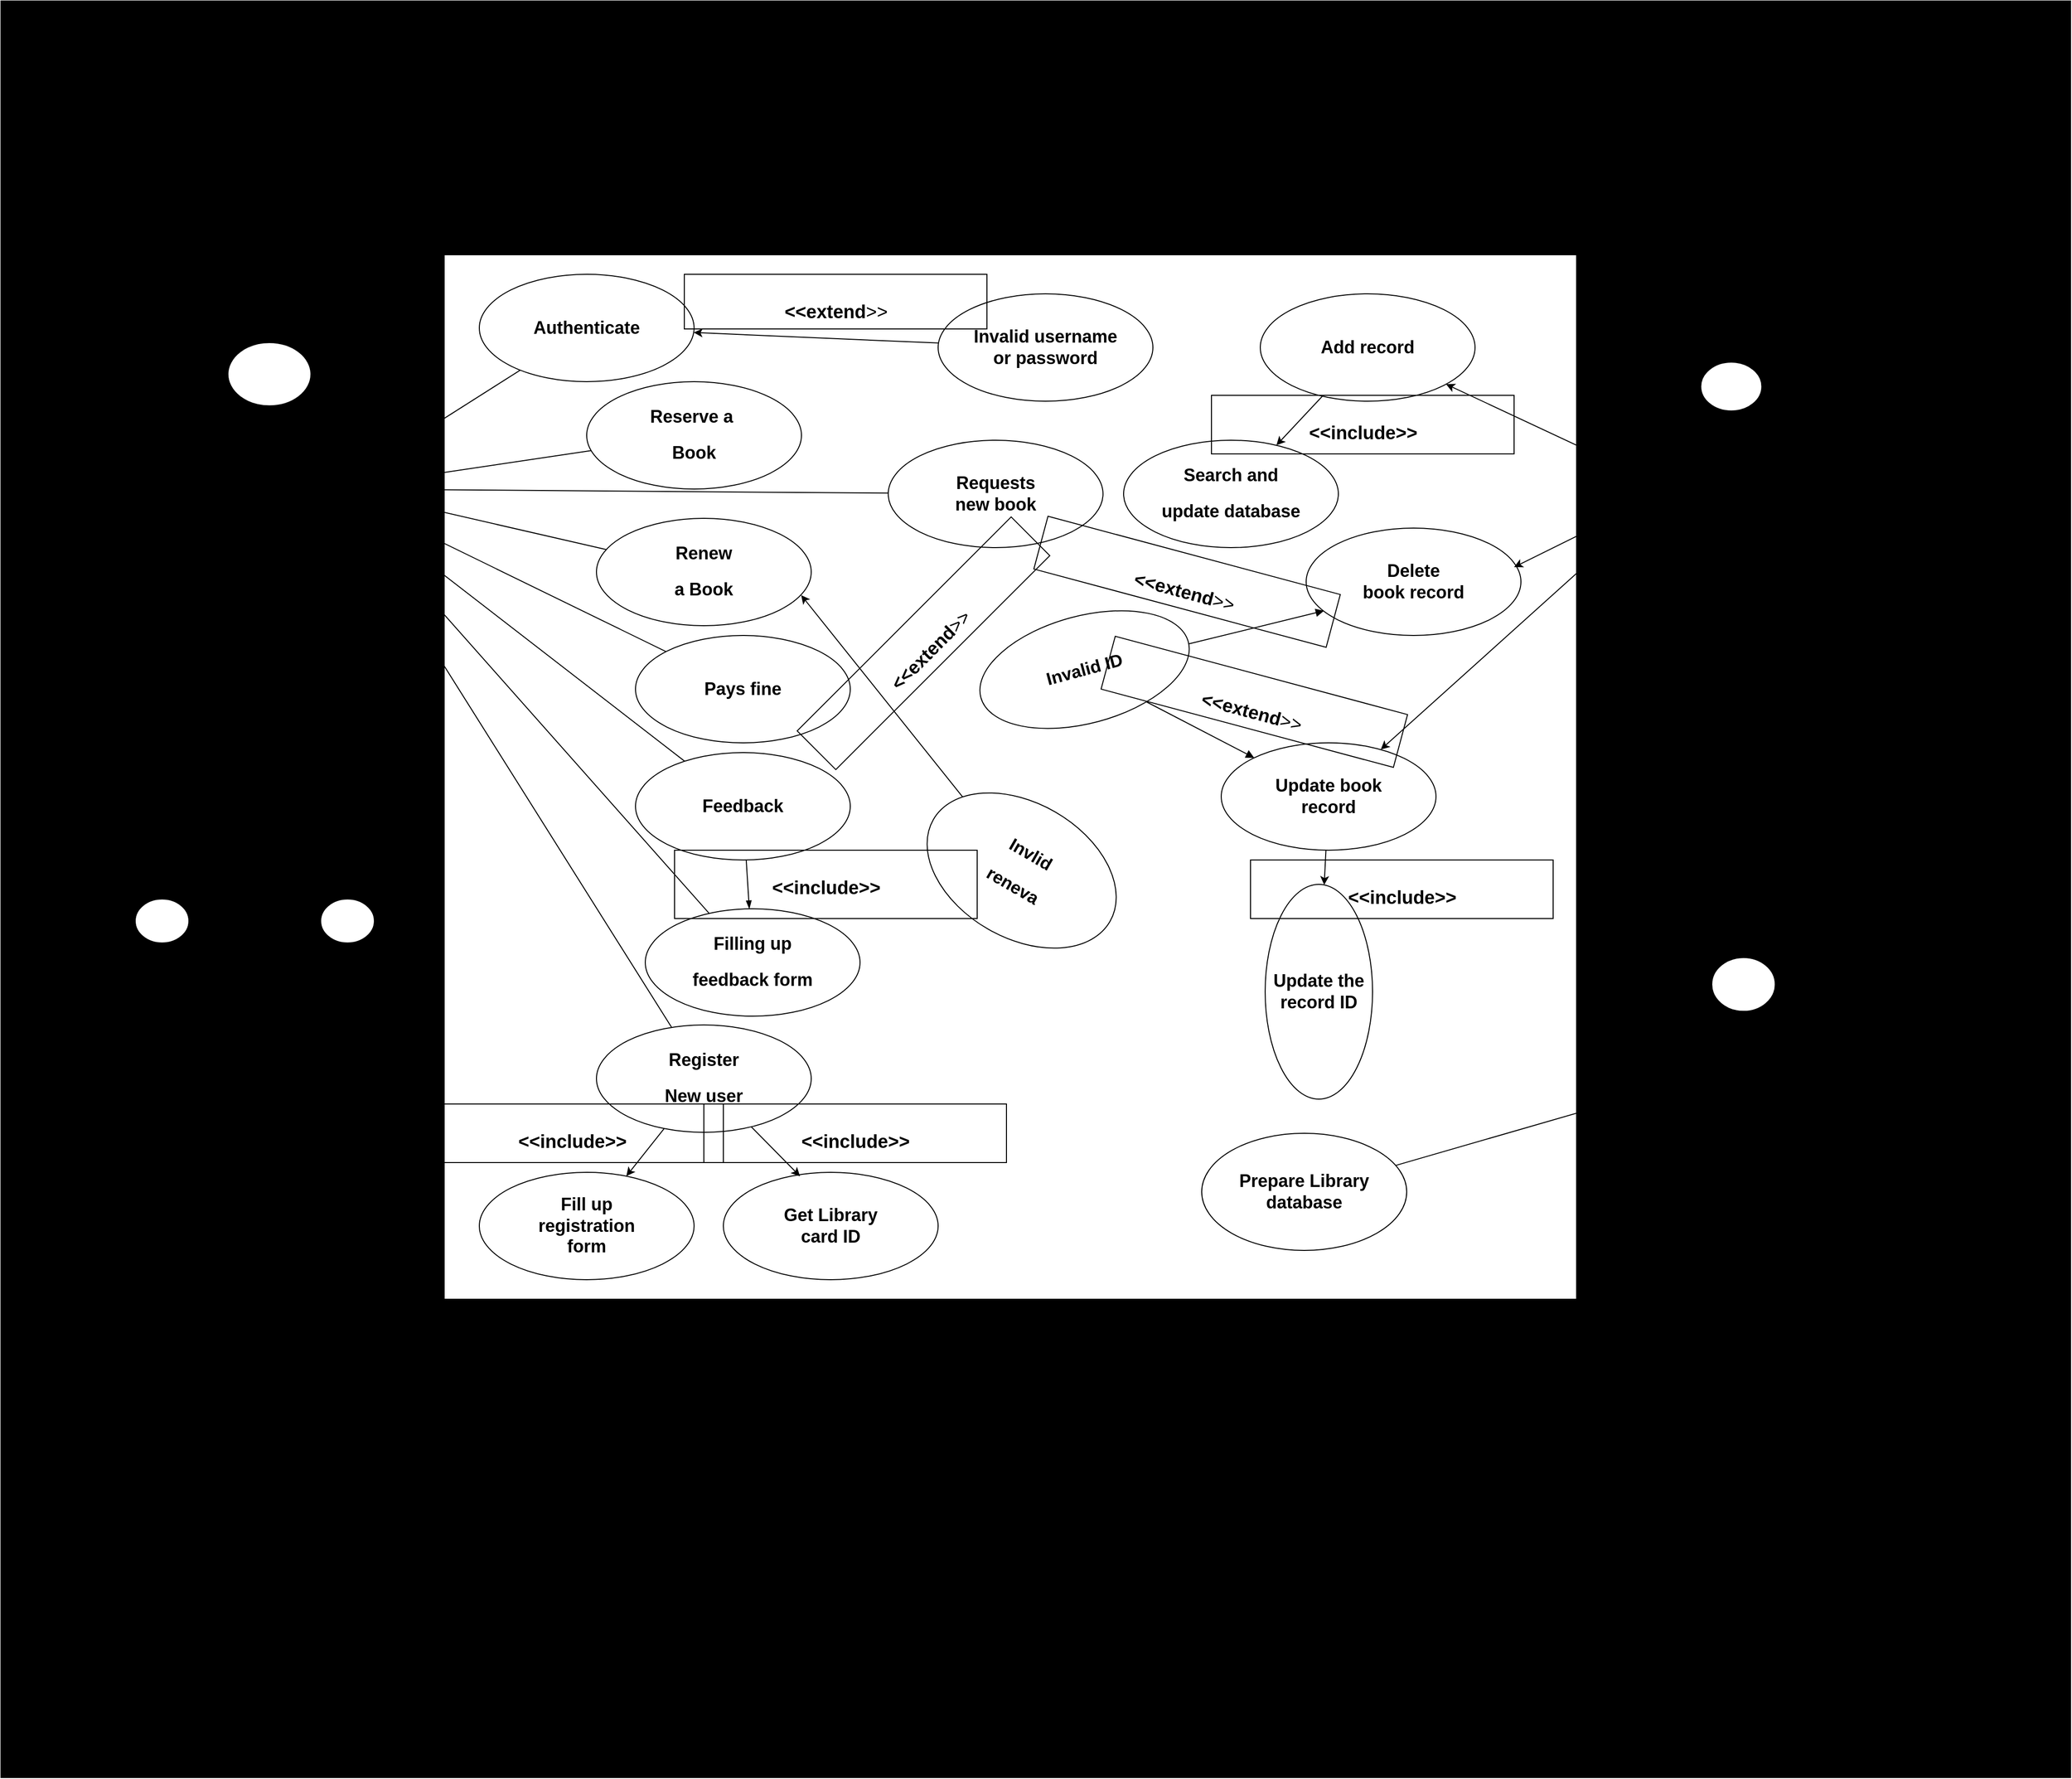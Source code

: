 <mxfile version="26.2.9">
  <diagram name="Page-1" id="pGc_o5oU0INXMLFuIHO4">
    <mxGraphModel dx="3827" dy="1284" grid="1" gridSize="10" guides="1" tooltips="1" connect="1" arrows="1" fold="1" page="1" pageScale="1" pageWidth="827" pageHeight="1169" background="light-dark(#FFFFFF,#FFFFFF)" math="0" shadow="0">
      <root>
        <mxCell id="0" />
        <mxCell id="1" parent="0" />
        <mxCell id="NUPrWJWybtKy8iaeJqH8-1" value="" style="fontStyle=0;labelPosition=right;verticalLabelPosition=middle;align=left;verticalAlign=middle;spacingLeft=2;html=1;points=[[0,0.5],[1,0.5]];fillColor=strokeColor;" vertex="1" parent="1">
          <mxGeometry x="-730" y="120" width="2120" height="1820" as="geometry" />
        </mxCell>
        <mxCell id="k-KtFEmayB6VyQOIX7gF-31" value="" style="html=1;dropTarget=0;whiteSpace=wrap;fillColor=light-dark(#FFFFFF,#FFFFFF);strokeColor=light-dark(#000000,#000000);fontColor=light-dark(#000000,#000000);" parent="1" vertex="1">
          <mxGeometry x="-276" y="380" width="1160" height="1070" as="geometry" />
        </mxCell>
        <mxCell id="k-KtFEmayB6VyQOIX7gF-91" style="rounded=0;orthogonalLoop=1;jettySize=auto;html=1;strokeColor=light-dark(#000000,#000000);fontColor=light-dark(#000000,#000000);" parent="1" target="k-KtFEmayB6VyQOIX7gF-50" edge="1">
          <mxGeometry relative="1" as="geometry">
            <mxPoint x="980" y="620" as="sourcePoint" />
          </mxGeometry>
        </mxCell>
        <mxCell id="k-KtFEmayB6VyQOIX7gF-92" style="rounded=0;orthogonalLoop=1;jettySize=auto;html=1;strokeColor=light-dark(#000000,#000000);fontColor=light-dark(#000000,#000000);" parent="1" target="k-KtFEmayB6VyQOIX7gF-53" edge="1">
          <mxGeometry relative="1" as="geometry">
            <mxPoint x="980" y="620" as="sourcePoint" />
          </mxGeometry>
        </mxCell>
        <mxCell id="k-KtFEmayB6VyQOIX7gF-20" value="&lt;h1&gt;Libraries&lt;/h1&gt;" style="shape=umlActor;verticalLabelPosition=bottom;verticalAlign=top;html=1;strokeColor=light-dark(#000000,#000000);fontColor=light-dark(#000000,#000000);" parent="1" vertex="1">
          <mxGeometry x="980" y="490" width="125" height="200" as="geometry" />
        </mxCell>
        <mxCell id="k-KtFEmayB6VyQOIX7gF-88" style="rounded=0;orthogonalLoop=1;jettySize=auto;html=1;endArrow=none;startFill=0;strokeColor=light-dark(#000000,#000000);fontColor=light-dark(#000000,#000000);" parent="1" source="k-KtFEmayB6VyQOIX7gF-21" target="k-KtFEmayB6VyQOIX7gF-48" edge="1">
          <mxGeometry relative="1" as="geometry" />
        </mxCell>
        <mxCell id="k-KtFEmayB6VyQOIX7gF-21" value="&lt;h1&gt;Library&lt;/h1&gt;&lt;h1&gt;Database&lt;/h1&gt;" style="shape=umlActor;verticalLabelPosition=bottom;verticalAlign=top;html=1;strokeColor=light-dark(#000000,#000000);fontColor=light-dark(#000000,#000000);" parent="1" vertex="1">
          <mxGeometry x="990" y="1100" width="130" height="220" as="geometry" />
        </mxCell>
        <mxCell id="k-KtFEmayB6VyQOIX7gF-86" style="rounded=0;orthogonalLoop=1;jettySize=auto;html=1;strokeColor=light-dark(#000000,#000000);fontColor=light-dark(#000000,#000000);" parent="1" source="k-KtFEmayB6VyQOIX7gF-34" edge="1">
          <mxGeometry relative="1" as="geometry">
            <mxPoint x="-390" y="620" as="targetPoint" />
          </mxGeometry>
        </mxCell>
        <mxCell id="k-KtFEmayB6VyQOIX7gF-34" value="&lt;h2&gt;Reserve a&amp;nbsp;&lt;/h2&gt;&lt;h2&gt;Book&lt;/h2&gt;" style="ellipse;whiteSpace=wrap;html=1;strokeColor=light-dark(#000000,#000000);fontColor=light-dark(#000000,#000000);fillColor=light-dark(#FFFFFF,#FFFFFF);" parent="1" vertex="1">
          <mxGeometry x="-130" y="510" width="220" height="110" as="geometry" />
        </mxCell>
        <mxCell id="k-KtFEmayB6VyQOIX7gF-78" style="rounded=0;orthogonalLoop=1;jettySize=auto;html=1;endArrow=none;startFill=0;strokeColor=light-dark(#000000,#000000);fontColor=light-dark(#000000,#000000);" parent="1" source="k-KtFEmayB6VyQOIX7gF-35" edge="1">
          <mxGeometry relative="1" as="geometry">
            <mxPoint x="-390" y="620" as="targetPoint" />
          </mxGeometry>
        </mxCell>
        <mxCell id="k-KtFEmayB6VyQOIX7gF-35" value="&lt;h2&gt;Authenticate&lt;/h2&gt;" style="ellipse;whiteSpace=wrap;html=1;strokeColor=light-dark(#000000,#000000);fontColor=light-dark(#000000,#000000);fillColor=light-dark(#FFFFFF,#FFFFFF);" parent="1" vertex="1">
          <mxGeometry x="-240" y="400" width="220" height="110" as="geometry" />
        </mxCell>
        <mxCell id="k-KtFEmayB6VyQOIX7gF-36" value="&lt;h2&gt;Renew&lt;/h2&gt;&lt;h2&gt;a Book&lt;/h2&gt;" style="ellipse;whiteSpace=wrap;html=1;strokeColor=light-dark(#000000,#000000);fontColor=light-dark(#000000,#000000);fillColor=light-dark(#FFFFFF,#FFFFFF);" parent="1" vertex="1">
          <mxGeometry x="-120" y="650" width="220" height="110" as="geometry" />
        </mxCell>
        <mxCell id="k-KtFEmayB6VyQOIX7gF-81" style="rounded=0;orthogonalLoop=1;jettySize=auto;html=1;endArrow=none;startFill=0;strokeColor=light-dark(#000000,#000000);fontColor=light-dark(#000000,#000000);" parent="1" source="k-KtFEmayB6VyQOIX7gF-37" edge="1">
          <mxGeometry relative="1" as="geometry">
            <mxPoint x="-390" y="620" as="targetPoint" />
          </mxGeometry>
        </mxCell>
        <mxCell id="k-KtFEmayB6VyQOIX7gF-37" value="&lt;h2&gt;Pays fine&lt;/h2&gt;" style="ellipse;whiteSpace=wrap;html=1;strokeColor=light-dark(#000000,#000000);fontColor=light-dark(#000000,#000000);fillColor=light-dark(#FFFFFF,#FFFFFF);" parent="1" vertex="1">
          <mxGeometry x="-80" y="770" width="220" height="110" as="geometry" />
        </mxCell>
        <mxCell id="k-KtFEmayB6VyQOIX7gF-83" style="rounded=0;orthogonalLoop=1;jettySize=auto;html=1;endArrow=none;startFill=0;strokeColor=light-dark(#000000,#000000);fontColor=light-dark(#000000,#000000);" parent="1" source="k-KtFEmayB6VyQOIX7gF-38" edge="1">
          <mxGeometry relative="1" as="geometry">
            <mxPoint x="-390" y="620" as="targetPoint" />
          </mxGeometry>
        </mxCell>
        <mxCell id="k-KtFEmayB6VyQOIX7gF-109" style="rounded=0;orthogonalLoop=1;jettySize=auto;html=1;endArrow=blockThin;endFill=1;strokeColor=light-dark(#000000,#000000);fontColor=light-dark(#000000,#000000);" parent="1" source="k-KtFEmayB6VyQOIX7gF-38" target="k-KtFEmayB6VyQOIX7gF-39" edge="1">
          <mxGeometry relative="1" as="geometry" />
        </mxCell>
        <mxCell id="k-KtFEmayB6VyQOIX7gF-38" value="&lt;h2&gt;Feedback&lt;/h2&gt;" style="ellipse;whiteSpace=wrap;html=1;strokeColor=light-dark(#000000,#000000);fontColor=light-dark(#000000,#000000);fillColor=light-dark(#FFFFFF,#FFFFFF);" parent="1" vertex="1">
          <mxGeometry x="-80" y="890" width="220" height="110" as="geometry" />
        </mxCell>
        <mxCell id="k-KtFEmayB6VyQOIX7gF-84" style="rounded=0;orthogonalLoop=1;jettySize=auto;html=1;endArrow=none;startFill=0;strokeColor=light-dark(#000000,#000000);fontColor=light-dark(#000000,#000000);" parent="1" source="k-KtFEmayB6VyQOIX7gF-39" edge="1">
          <mxGeometry relative="1" as="geometry">
            <mxPoint x="-390" y="620" as="targetPoint" />
          </mxGeometry>
        </mxCell>
        <mxCell id="k-KtFEmayB6VyQOIX7gF-39" value="&lt;h2&gt;Filling up&lt;/h2&gt;&lt;h2&gt;feedback form&lt;/h2&gt;" style="ellipse;whiteSpace=wrap;html=1;strokeColor=light-dark(#000000,#000000);fontColor=light-dark(#000000,#000000);fillColor=light-dark(#FFFFFF,#FFFFFF);" parent="1" vertex="1">
          <mxGeometry x="-70" y="1050" width="220" height="110" as="geometry" />
        </mxCell>
        <mxCell id="k-KtFEmayB6VyQOIX7gF-73" style="rounded=0;orthogonalLoop=1;jettySize=auto;html=1;strokeColor=light-dark(#000000,#000000);fontColor=light-dark(#000000,#000000);" parent="1" source="k-KtFEmayB6VyQOIX7gF-40" target="k-KtFEmayB6VyQOIX7gF-42" edge="1">
          <mxGeometry relative="1" as="geometry" />
        </mxCell>
        <mxCell id="k-KtFEmayB6VyQOIX7gF-85" style="rounded=0;orthogonalLoop=1;jettySize=auto;html=1;endArrow=none;startFill=0;strokeColor=light-dark(#000000,#000000);fontColor=light-dark(#000000,#000000);" parent="1" source="k-KtFEmayB6VyQOIX7gF-40" edge="1">
          <mxGeometry relative="1" as="geometry">
            <mxPoint x="-390" y="620" as="targetPoint" />
          </mxGeometry>
        </mxCell>
        <mxCell id="k-KtFEmayB6VyQOIX7gF-40" value="&lt;h2&gt;Register&lt;/h2&gt;&lt;h2&gt;New user&lt;/h2&gt;" style="ellipse;whiteSpace=wrap;html=1;strokeColor=light-dark(#000000,#000000);fontColor=light-dark(#000000,#000000);fillColor=light-dark(#FFFFFF,#FFFFFF);" parent="1" vertex="1">
          <mxGeometry x="-120" y="1169" width="220" height="110" as="geometry" />
        </mxCell>
        <mxCell id="k-KtFEmayB6VyQOIX7gF-41" value="&lt;h2&gt;Get Library&lt;br&gt;card ID&lt;/h2&gt;" style="ellipse;whiteSpace=wrap;html=1;strokeColor=light-dark(#000000,#000000);fontColor=light-dark(#000000,#000000);fillColor=light-dark(#FFFFFF,#FFFFFF);" parent="1" vertex="1">
          <mxGeometry x="10" y="1320" width="220" height="110" as="geometry" />
        </mxCell>
        <mxCell id="k-KtFEmayB6VyQOIX7gF-42" value="&lt;h2&gt;Fill up&lt;br&gt;registration&lt;br&gt;form&lt;/h2&gt;" style="ellipse;whiteSpace=wrap;html=1;strokeColor=light-dark(#000000,#000000);fontColor=light-dark(#000000,#000000);fillColor=none;" parent="1" vertex="1">
          <mxGeometry x="-240" y="1320" width="220" height="110" as="geometry" />
        </mxCell>
        <mxCell id="k-KtFEmayB6VyQOIX7gF-75" style="rounded=0;orthogonalLoop=1;jettySize=auto;html=1;strokeColor=light-dark(#000000,#000000);fontColor=light-dark(#000000,#000000);" parent="1" source="k-KtFEmayB6VyQOIX7gF-44" target="k-KtFEmayB6VyQOIX7gF-35" edge="1">
          <mxGeometry relative="1" as="geometry" />
        </mxCell>
        <mxCell id="k-KtFEmayB6VyQOIX7gF-44" value="&lt;h2&gt;Invalid username&lt;br&gt;or password&lt;/h2&gt;" style="ellipse;whiteSpace=wrap;html=1;strokeColor=light-dark(#000000,#000000);fontColor=light-dark(#000000,#000000);fillColor=light-dark(#FFFFFF,#FFFFFF);" parent="1" vertex="1">
          <mxGeometry x="230" y="420" width="220" height="110" as="geometry" />
        </mxCell>
        <mxCell id="k-KtFEmayB6VyQOIX7gF-45" value="&lt;h2&gt;Requests&lt;br&gt;new book&lt;/h2&gt;" style="ellipse;whiteSpace=wrap;html=1;strokeColor=light-dark(#000000,#000000);fontColor=light-dark(#000000,#000000);fillColor=light-dark(#FFFFFF,#FFFFFF);" parent="1" vertex="1">
          <mxGeometry x="178.89" y="570" width="220" height="110" as="geometry" />
        </mxCell>
        <mxCell id="k-KtFEmayB6VyQOIX7gF-70" style="rounded=0;orthogonalLoop=1;jettySize=auto;html=1;endArrow=block;endFill=1;strokeColor=light-dark(#000000,#000000);fontColor=light-dark(#000000,#000000);" parent="1" source="k-KtFEmayB6VyQOIX7gF-46" target="k-KtFEmayB6VyQOIX7gF-50" edge="1">
          <mxGeometry relative="1" as="geometry" />
        </mxCell>
        <mxCell id="k-KtFEmayB6VyQOIX7gF-46" value="&lt;h2&gt;Invalid ID&lt;/h2&gt;" style="ellipse;whiteSpace=wrap;html=1;rotation=-15;strokeColor=light-dark(#000000,#000000);fontColor=light-dark(#000000,#000000);fillColor=light-dark(#FFFFFF,#FFFFFF);" parent="1" vertex="1">
          <mxGeometry x="270" y="750" width="220" height="110" as="geometry" />
        </mxCell>
        <mxCell id="k-KtFEmayB6VyQOIX7gF-47" value="&lt;h2&gt;Invlid&lt;/h2&gt;&lt;h2&gt;reneva&lt;/h2&gt;" style="ellipse;whiteSpace=wrap;html=1;rotation=30;strokeColor=light-dark(#000000,#000000);fontColor=light-dark(#000000,#000000);fillColor=light-dark(#FFFFFF,#FFFFFF);" parent="1" vertex="1">
          <mxGeometry x="211.11" y="941.66" width="208.89" height="138.34" as="geometry" />
        </mxCell>
        <mxCell id="k-KtFEmayB6VyQOIX7gF-48" value="&lt;h2&gt;Prepare Library&lt;br&gt;database&lt;/h2&gt;" style="ellipse;whiteSpace=wrap;html=1;strokeColor=light-dark(#000000,#000000);fontColor=light-dark(#000000,#000000);fillColor=light-dark(#FFFFFF,#FFFFFF);" parent="1" vertex="1">
          <mxGeometry x="500" y="1280" width="210" height="120" as="geometry" />
        </mxCell>
        <mxCell id="k-KtFEmayB6VyQOIX7gF-49" value="&lt;h2&gt;Update the&lt;br&gt;record ID&lt;/h2&gt;" style="ellipse;whiteSpace=wrap;html=1;strokeColor=light-dark(#000000,#000000);fontColor=light-dark(#000000,#000000);fillColor=light-dark(#FFFFFF,#FFFFFF);direction=south;" parent="1" vertex="1">
          <mxGeometry x="565" y="1025" width="110" height="220" as="geometry" />
        </mxCell>
        <mxCell id="k-KtFEmayB6VyQOIX7gF-89" style="rounded=0;orthogonalLoop=1;jettySize=auto;html=1;strokeColor=light-dark(#000000,#000000);fontColor=light-dark(#000000,#000000);" parent="1" source="k-KtFEmayB6VyQOIX7gF-50" target="k-KtFEmayB6VyQOIX7gF-49" edge="1">
          <mxGeometry relative="1" as="geometry" />
        </mxCell>
        <mxCell id="k-KtFEmayB6VyQOIX7gF-50" value="&lt;h2&gt;Update book&lt;br&gt;record&lt;/h2&gt;" style="ellipse;whiteSpace=wrap;html=1;strokeColor=light-dark(#000000,#000000);fontColor=light-dark(#000000,#000000);fillColor=light-dark(#FFFFFF,#FFFFFF);" parent="1" vertex="1">
          <mxGeometry x="520" y="880" width="220" height="110" as="geometry" />
        </mxCell>
        <mxCell id="k-KtFEmayB6VyQOIX7gF-51" value="&lt;h2&gt;Delete&lt;br&gt;book record&lt;/h2&gt;" style="ellipse;whiteSpace=wrap;html=1;strokeColor=light-dark(#000000,#000000);fontColor=light-dark(#000000,#000000);fillColor=light-dark(#FFFFFF,#FFFFFF);" parent="1" vertex="1">
          <mxGeometry x="607" y="660" width="220" height="110" as="geometry" />
        </mxCell>
        <mxCell id="k-KtFEmayB6VyQOIX7gF-52" value="&lt;h2&gt;&lt;font style=&quot;&quot;&gt;Search and&lt;/font&gt;&lt;/h2&gt;&lt;h2&gt;&lt;font style=&quot;&quot;&gt;update database&lt;/font&gt;&lt;/h2&gt;" style="ellipse;whiteSpace=wrap;html=1;strokeColor=light-dark(#000000,#000000);fontColor=light-dark(#000000,#000000);fillColor=light-dark(#FFFFFF,#FFFFFF);" parent="1" vertex="1">
          <mxGeometry x="420" y="570" width="220" height="110" as="geometry" />
        </mxCell>
        <mxCell id="k-KtFEmayB6VyQOIX7gF-74" style="rounded=0;orthogonalLoop=1;jettySize=auto;html=1;strokeColor=light-dark(#000000,#000000);fontColor=light-dark(#000000,#000000);" parent="1" source="k-KtFEmayB6VyQOIX7gF-53" target="k-KtFEmayB6VyQOIX7gF-52" edge="1">
          <mxGeometry relative="1" as="geometry" />
        </mxCell>
        <mxCell id="k-KtFEmayB6VyQOIX7gF-53" value="&lt;h2&gt;Add record&lt;/h2&gt;" style="ellipse;whiteSpace=wrap;html=1;strokeColor=light-dark(#000000,#000000);fontColor=light-dark(#000000,#000000);fillColor=light-dark(#FFFFFF,#FFFFFF);" parent="1" vertex="1">
          <mxGeometry x="560" y="420" width="220" height="110" as="geometry" />
        </mxCell>
        <mxCell id="k-KtFEmayB6VyQOIX7gF-65" style="edgeStyle=orthogonalEdgeStyle;rounded=0;orthogonalLoop=1;jettySize=auto;html=1;endArrow=async;endFill=0;strokeColor=light-dark(#000000,#000000);fontColor=light-dark(#000000,#000000);" parent="1" edge="1">
          <mxGeometry relative="1" as="geometry">
            <mxPoint x="-560.0" y="1040" as="sourcePoint" />
            <mxPoint x="-460" y="810" as="targetPoint" />
            <Array as="points">
              <mxPoint x="-560" y="950" />
              <mxPoint x="-460" y="950" />
            </Array>
          </mxGeometry>
        </mxCell>
        <mxCell id="k-KtFEmayB6VyQOIX7gF-54" value="&lt;h1&gt;&lt;font face=&quot;Helvetica&quot; style=&quot;&quot;&gt;Student&lt;/font&gt;&lt;/h1&gt;" style="shape=umlActor;verticalLabelPosition=bottom;verticalAlign=top;html=1;strokeColor=light-dark(#000000,#000000);fontColor=light-dark(#000000,#000000);" parent="1" vertex="1">
          <mxGeometry x="-620" y="1040" width="110" height="180" as="geometry" />
        </mxCell>
        <mxCell id="k-KtFEmayB6VyQOIX7gF-67" style="edgeStyle=orthogonalEdgeStyle;rounded=0;orthogonalLoop=1;jettySize=auto;html=1;strokeColor=light-dark(#000000,#000000);fontColor=light-dark(#000000,#000000);" parent="1" source="k-KtFEmayB6VyQOIX7gF-55" edge="1">
          <mxGeometry relative="1" as="geometry">
            <mxPoint x="-460" y="810" as="targetPoint" />
            <Array as="points">
              <mxPoint x="-375" y="950" />
              <mxPoint x="-459" y="950" />
              <mxPoint x="-459" y="810" />
            </Array>
          </mxGeometry>
        </mxCell>
        <mxCell id="k-KtFEmayB6VyQOIX7gF-55" value="&lt;h1&gt;Staff&lt;/h1&gt;" style="shape=umlActor;verticalLabelPosition=bottom;verticalAlign=top;html=1;strokeColor=light-dark(#000000,#000000);fontColor=light-dark(#000000,#000000);" parent="1" vertex="1">
          <mxGeometry x="-430" y="1040" width="110" height="180" as="geometry" />
        </mxCell>
        <mxCell id="k-KtFEmayB6VyQOIX7gF-58" value="&lt;h1&gt;&lt;font face=&quot;Verdana&quot;&gt;User&lt;/font&gt;&lt;/h1&gt;" style="shape=umlActor;verticalLabelPosition=bottom;verticalAlign=top;html=1;strokeColor=light-dark(#000000,#000000);fontColor=light-dark(#000000,#000000);" parent="1" vertex="1">
          <mxGeometry x="-540" y="470" width="170" height="259" as="geometry" />
        </mxCell>
        <mxCell id="k-KtFEmayB6VyQOIX7gF-69" style="rounded=0;orthogonalLoop=1;jettySize=auto;html=1;entryX=0.083;entryY=0.77;entryDx=0;entryDy=0;entryPerimeter=0;endArrow=block;endFill=1;strokeColor=light-dark(#000000,#000000);fontColor=light-dark(#000000,#000000);" parent="1" source="k-KtFEmayB6VyQOIX7gF-46" target="k-KtFEmayB6VyQOIX7gF-51" edge="1">
          <mxGeometry relative="1" as="geometry" />
        </mxCell>
        <mxCell id="k-KtFEmayB6VyQOIX7gF-71" style="rounded=0;orthogonalLoop=1;jettySize=auto;html=1;entryX=0.953;entryY=0.715;entryDx=0;entryDy=0;entryPerimeter=0;strokeColor=light-dark(#000000,#000000);fontColor=light-dark(#000000,#000000);" parent="1" source="k-KtFEmayB6VyQOIX7gF-47" target="k-KtFEmayB6VyQOIX7gF-36" edge="1">
          <mxGeometry relative="1" as="geometry" />
        </mxCell>
        <mxCell id="k-KtFEmayB6VyQOIX7gF-72" style="rounded=0;orthogonalLoop=1;jettySize=auto;html=1;entryX=0.357;entryY=0.037;entryDx=0;entryDy=0;entryPerimeter=0;strokeColor=light-dark(#000000,#000000);fontColor=light-dark(#000000,#000000);" parent="1" source="k-KtFEmayB6VyQOIX7gF-40" target="k-KtFEmayB6VyQOIX7gF-41" edge="1">
          <mxGeometry relative="1" as="geometry" />
        </mxCell>
        <mxCell id="k-KtFEmayB6VyQOIX7gF-76" style="rounded=0;orthogonalLoop=1;jettySize=auto;html=1;endArrow=none;startFill=0;strokeColor=light-dark(#000000,#000000);fontColor=light-dark(#000000,#000000);" parent="1" source="k-KtFEmayB6VyQOIX7gF-45" edge="1">
          <mxGeometry relative="1" as="geometry">
            <mxPoint x="-380" y="620" as="targetPoint" />
          </mxGeometry>
        </mxCell>
        <mxCell id="k-KtFEmayB6VyQOIX7gF-80" style="rounded=0;orthogonalLoop=1;jettySize=auto;html=1;endArrow=none;startFill=0;strokeColor=light-dark(#000000,#000000);fontColor=light-dark(#000000,#000000);" parent="1" source="k-KtFEmayB6VyQOIX7gF-36" edge="1">
          <mxGeometry relative="1" as="geometry">
            <mxPoint x="-380" y="620" as="targetPoint" />
          </mxGeometry>
        </mxCell>
        <mxCell id="k-KtFEmayB6VyQOIX7gF-90" style="rounded=0;orthogonalLoop=1;jettySize=auto;html=1;entryX=0.968;entryY=0.364;entryDx=0;entryDy=0;entryPerimeter=0;strokeColor=light-dark(#000000,#000000);fontColor=light-dark(#000000,#000000);" parent="1" source="k-KtFEmayB6VyQOIX7gF-20" target="k-KtFEmayB6VyQOIX7gF-51" edge="1">
          <mxGeometry relative="1" as="geometry" />
        </mxCell>
        <mxCell id="k-KtFEmayB6VyQOIX7gF-103" value="&lt;h1&gt;&lt;font style=&quot;font-size: 19px;&quot;&gt;&amp;lt;&amp;lt;include&amp;gt;&amp;gt;&lt;/font&gt;&lt;/h1&gt;" style="text;html=1;align=center;strokeColor=light-dark(#000000,#FFFFFF);fontColor=light-dark(#000000,#000000);" parent="1" vertex="1">
          <mxGeometry x="550" y="1000" width="310" height="60" as="geometry" />
        </mxCell>
        <mxCell id="k-KtFEmayB6VyQOIX7gF-104" value="&lt;h1&gt;&lt;font style=&quot;font-size: 19px;&quot;&gt;&amp;lt;&amp;lt;include&amp;gt;&amp;gt;&lt;/font&gt;&lt;/h1&gt;" style="text;html=1;align=center;strokeColor=light-dark(#000000,#FFFFFF);fontColor=light-dark(#000000,#000000);" parent="1" vertex="1">
          <mxGeometry x="-40" y="990" width="310" height="70" as="geometry" />
        </mxCell>
        <mxCell id="k-KtFEmayB6VyQOIX7gF-105" value="&lt;h1&gt;&lt;font style=&quot;font-size: 19px;&quot;&gt;&amp;lt;&amp;lt;include&amp;gt;&amp;gt;&lt;/font&gt;&lt;/h1&gt;" style="text;html=1;align=center;strokeColor=light-dark(#000000,#FFFFFF);fontColor=light-dark(#000000,#000000);" parent="1" vertex="1">
          <mxGeometry x="-300" y="1250" width="310" height="60" as="geometry" />
        </mxCell>
        <mxCell id="k-KtFEmayB6VyQOIX7gF-106" value="&lt;h1&gt;&lt;font style=&quot;font-size: 19px;&quot;&gt;&amp;lt;&amp;lt;include&amp;gt;&amp;gt;&lt;/font&gt;&lt;/h1&gt;" style="text;html=1;align=center;strokeColor=light-dark(#000000,#FFFFFF);fontColor=light-dark(#000000,#000000);" parent="1" vertex="1">
          <mxGeometry x="-10" y="1250" width="310" height="60" as="geometry" />
        </mxCell>
        <mxCell id="k-KtFEmayB6VyQOIX7gF-110" value="&lt;h1&gt;&lt;font style=&quot;font-size: 19px;&quot;&gt;&amp;lt;&amp;lt;include&amp;gt;&amp;gt;&lt;/font&gt;&lt;/h1&gt;" style="text;html=1;align=center;strokeColor=light-dark(#000000,#FFFFFF);fontColor=light-dark(#000000,#000000);" parent="1" vertex="1">
          <mxGeometry x="510" y="524" width="310" height="60" as="geometry" />
        </mxCell>
        <mxCell id="k-KtFEmayB6VyQOIX7gF-111" value="&lt;h1&gt;&lt;font style=&quot;font-size: 19px;&quot;&gt;&amp;lt;&amp;lt;extend&lt;/font&gt;&lt;span style=&quot;font-family: monospace; font-size: 0px; text-align: start; background-color: transparent; font-weight: normal;&quot;&gt;%3CmxGraphModel%3E%3Croot%3E%3CmxCell%20id%3D%220%22%2F%3E%3CmxCell%20id%3D%221%22%20parent%3D%220%22%2F%3E%3CmxCell%20id%3D%222%22%20value%3D%22%26lt%3Bh1%26gt%3B%26lt%3Bfont%20style%3D%26quot%3Bfont-size%3A%2019px%3B%26quot%3B%26gt%3B%26amp%3Blt%3B%26amp%3Blt%3Binclude%26amp%3Bgt%3B%26amp%3Bgt%3B%26lt%3B%2Ffont%26gt%3B%26lt%3B%2Fh1%26gt%3B%22%20style%3D%22text%3Bhtml%3D1%3Balign%3Dcenter%3B%22%20vertex%3D%221%22%20parent%3D%221%22%3E%3CmxGeometry%20x%3D%22510%22%20y%3D%22524%22%20width%3D%22310%22%20height%3D%2260%22%20as%3D%22geometry%22%2F%3E%3C%2FmxCell%3E%3C%2Froot%3E%3C%2FmxGraphModel%3E&lt;/span&gt;&lt;span style=&quot;font-size: 19px; background-color: transparent; font-weight: normal;&quot;&gt;&amp;gt;&amp;gt;&lt;/span&gt;&lt;/h1&gt;" style="text;html=1;align=center;rotation=-45;strokeColor=light-dark(#000000,#FFFFFF);fontColor=light-dark(#000000,#000000);" parent="1" vertex="1">
          <mxGeometry x="60" y="750" width="310" height="56" as="geometry" />
        </mxCell>
        <mxCell id="k-KtFEmayB6VyQOIX7gF-112" value="&lt;h1&gt;&lt;font style=&quot;font-size: 19px;&quot;&gt;&amp;lt;&amp;lt;extend&lt;/font&gt;&lt;span style=&quot;font-family: monospace; font-size: 0px; text-align: start; background-color: transparent; font-weight: normal;&quot;&gt;%3CmxGraphModel%3E%3Croot%3E%3CmxCell%20id%3D%220%22%2F%3E%3CmxCell%20id%3D%221%22%20parent%3D%220%22%2F%3E%3CmxCell%20id%3D%222%22%20value%3D%22%26lt%3Bh1%26gt%3B%26lt%3Bfont%20style%3D%26quot%3Bfont-size%3A%2019px%3B%26quot%3B%26gt%3B%26amp%3Blt%3B%26amp%3Blt%3Binclude%26amp%3Bgt%3B%26amp%3Bgt%3B%26lt%3B%2Ffont%26gt%3B%26lt%3B%2Fh1%26gt%3B%22%20style%3D%22text%3Bhtml%3D1%3Balign%3Dcenter%3B%22%20vertex%3D%221%22%20parent%3D%221%22%3E%3CmxGeometry%20x%3D%22510%22%20y%3D%22524%22%20width%3D%22310%22%20height%3D%2260%22%20as%3D%22geometry%22%2F%3E%3C%2FmxCell%3E%3C%2Froot%3E%3C%2FmxGraphModel%3E&lt;/span&gt;&lt;span style=&quot;font-size: 19px; background-color: transparent; font-weight: normal;&quot;&gt;&amp;gt;&amp;gt;&lt;/span&gt;&lt;/h1&gt;" style="text;html=1;align=center;rotation=15;strokeColor=light-dark(#000000,#FFFFFF);fontColor=light-dark(#000000,#000000);" parent="1" vertex="1">
          <mxGeometry x="330" y="687" width="310" height="56" as="geometry" />
        </mxCell>
        <mxCell id="k-KtFEmayB6VyQOIX7gF-113" value="&lt;h1&gt;&lt;font style=&quot;font-size: 19px;&quot;&gt;&amp;lt;&amp;lt;extend&lt;/font&gt;&lt;span style=&quot;font-family: monospace; font-size: 0px; text-align: start; background-color: transparent; font-weight: normal;&quot;&gt;%3CmxGraphModel%3E%3Croot%3E%3CmxCell%20id%3D%220%22%2F%3E%3CmxCell%20id%3D%221%22%20parent%3D%220%22%2F%3E%3CmxCell%20id%3D%222%22%20value%3D%22%26lt%3Bh1%26gt%3B%26lt%3Bfont%20style%3D%26quot%3Bfont-size%3A%2019px%3B%26quot%3B%26gt%3B%26amp%3Blt%3B%26amp%3Blt%3Binclude%26amp%3Bgt%3B%26amp%3Bgt%3B%26lt%3B%2Ffont%26gt%3B%26lt%3B%2Fh1%26gt%3B%22%20style%3D%22text%3Bhtml%3D1%3Balign%3Dcenter%3B%22%20vertex%3D%221%22%20parent%3D%221%22%3E%3CmxGeometry%20x%3D%22510%22%20y%3D%22524%22%20width%3D%22310%22%20height%3D%2260%22%20as%3D%22geometry%22%2F%3E%3C%2FmxCell%3E%3C%2Froot%3E%3C%2FmxGraphModel%3E&lt;/span&gt;&lt;span style=&quot;font-size: 19px; background-color: transparent; font-weight: normal;&quot;&gt;&amp;gt;&amp;gt;&lt;/span&gt;&lt;/h1&gt;" style="text;html=1;align=center;rotation=15;strokeColor=light-dark(#000000,#FFFFFF);fontColor=light-dark(#000000,#000000);" parent="1" vertex="1">
          <mxGeometry x="398.89" y="810" width="310" height="56" as="geometry" />
        </mxCell>
        <mxCell id="k-KtFEmayB6VyQOIX7gF-114" value="&lt;h1&gt;&lt;font style=&quot;font-size: 19px;&quot;&gt;&amp;lt;&amp;lt;extend&lt;/font&gt;&lt;span style=&quot;font-family: monospace; font-size: 0px; text-align: start; background-color: transparent; font-weight: normal;&quot;&gt;%3CmxGraphModel%3E%3Croot%3E%3CmxCell%20id%3D%220%22%2F%3E%3CmxCell%20id%3D%221%22%20parent%3D%220%22%2F%3E%3CmxCell%20id%3D%222%22%20value%3D%22%26lt%3Bh1%26gt%3B%26lt%3Bfont%20style%3D%26quot%3Bfont-size%3A%2019px%3B%26quot%3B%26gt%3B%26amp%3Blt%3B%26amp%3Blt%3Binclude%26amp%3Bgt%3B%26amp%3Bgt%3B%26lt%3B%2Ffont%26gt%3B%26lt%3B%2Fh1%26gt%3B%22%20style%3D%22text%3Bhtml%3D1%3Balign%3Dcenter%3B%22%20vertex%3D%221%22%20parent%3D%221%22%3E%3CmxGeometry%20x%3D%22510%22%20y%3D%22524%22%20width%3D%22310%22%20height%3D%2260%22%20as%3D%22geometry%22%2F%3E%3C%2FmxCell%3E%3C%2Froot%3E%3C%2FmxGraphModel%3E&lt;/span&gt;&lt;span style=&quot;font-size: 19px; background-color: transparent; font-weight: normal;&quot;&gt;&amp;gt;&amp;gt;&lt;/span&gt;&lt;/h1&gt;" style="text;html=1;align=center;strokeColor=light-dark(#000000,#FFFFFF);fontColor=light-dark(#000000,#000000);" parent="1" vertex="1">
          <mxGeometry x="-30" y="400" width="310" height="56" as="geometry" />
        </mxCell>
      </root>
    </mxGraphModel>
  </diagram>
</mxfile>
